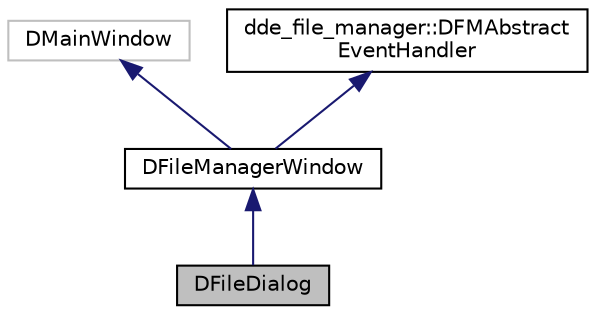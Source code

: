 digraph "DFileDialog"
{
  edge [fontname="Helvetica",fontsize="10",labelfontname="Helvetica",labelfontsize="10"];
  node [fontname="Helvetica",fontsize="10",shape=record];
  Node4 [label="DFileDialog",height=0.2,width=0.4,color="black", fillcolor="grey75", style="filled", fontcolor="black"];
  Node5 -> Node4 [dir="back",color="midnightblue",fontsize="10",style="solid",fontname="Helvetica"];
  Node5 [label="DFileManagerWindow",height=0.2,width=0.4,color="black", fillcolor="white", style="filled",URL="$class_d_file_manager_window.html"];
  Node6 -> Node5 [dir="back",color="midnightblue",fontsize="10",style="solid",fontname="Helvetica"];
  Node6 [label="DMainWindow",height=0.2,width=0.4,color="grey75", fillcolor="white", style="filled"];
  Node7 -> Node5 [dir="back",color="midnightblue",fontsize="10",style="solid",fontname="Helvetica"];
  Node7 [label="dde_file_manager::DFMAbstract\lEventHandler",height=0.2,width=0.4,color="black", fillcolor="white", style="filled",URL="$classdde__file__manager_1_1_d_f_m_abstract_event_handler.html"];
}
